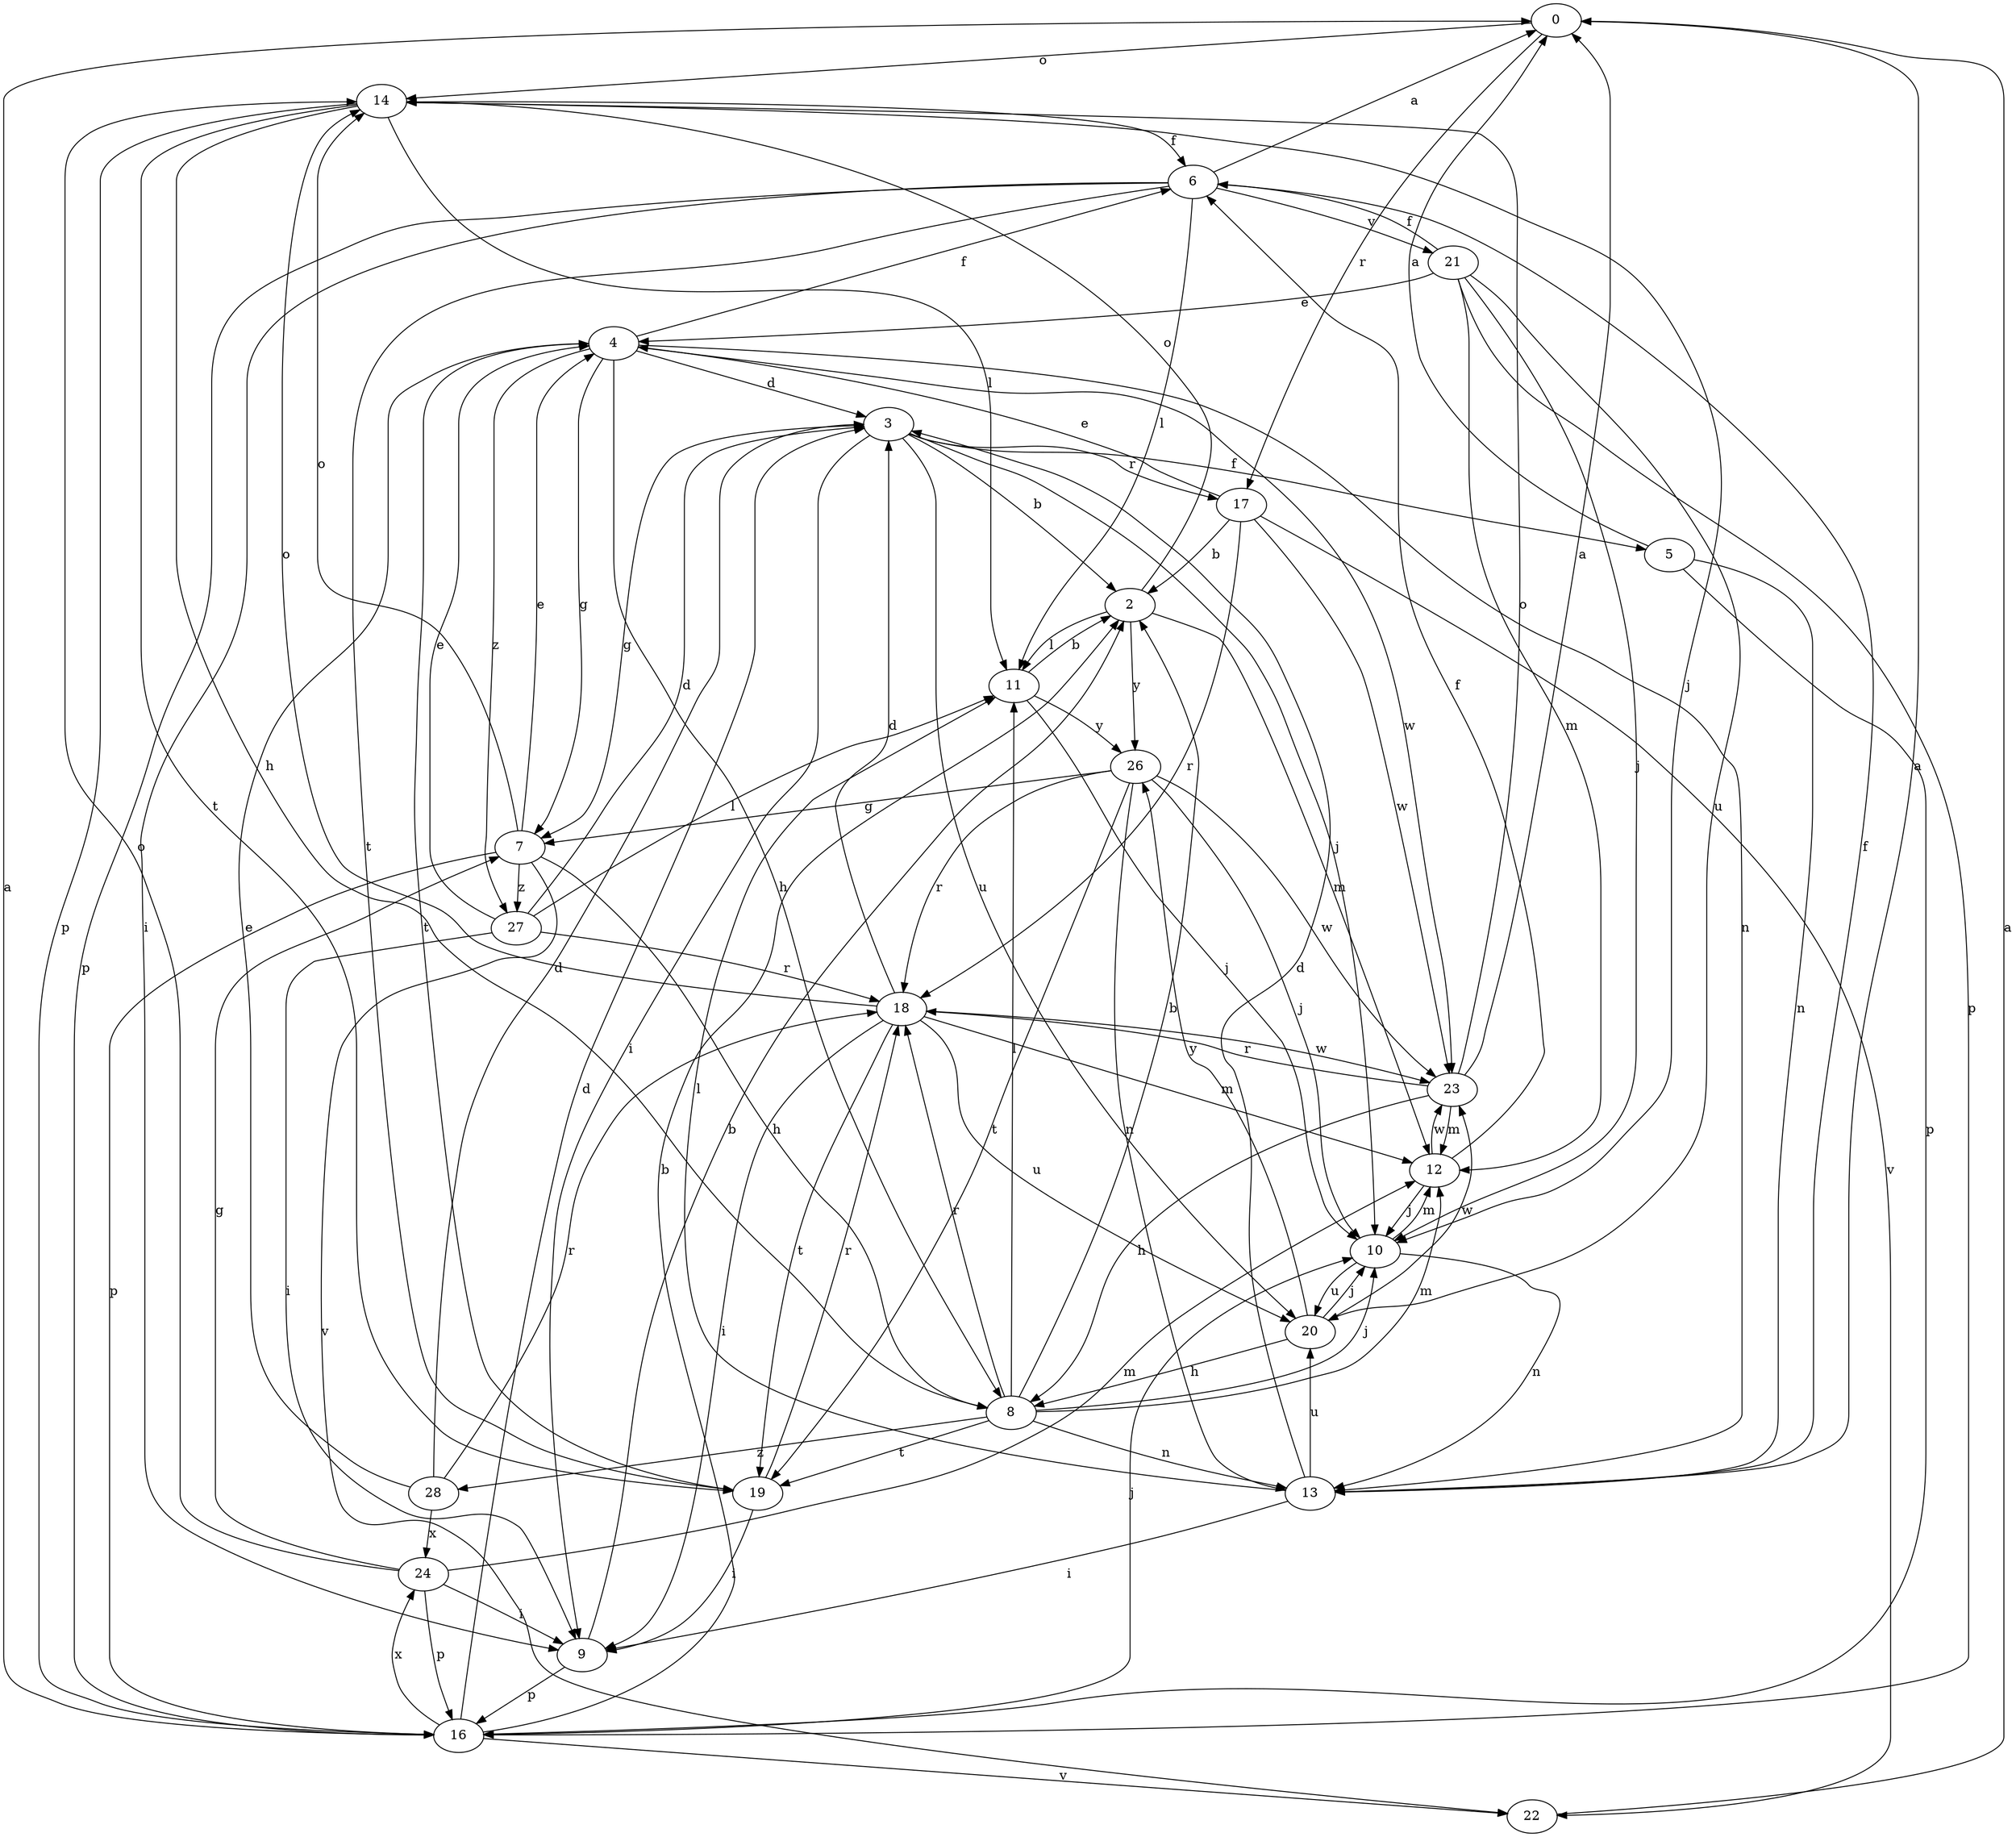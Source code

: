 strict digraph  {
0;
2;
3;
4;
5;
6;
7;
8;
9;
10;
11;
12;
13;
14;
16;
17;
18;
19;
20;
21;
22;
23;
24;
26;
27;
28;
0 -> 14  [label=o];
0 -> 17  [label=r];
2 -> 11  [label=l];
2 -> 12  [label=m];
2 -> 14  [label=o];
2 -> 26  [label=y];
3 -> 2  [label=b];
3 -> 5  [label=f];
3 -> 7  [label=g];
3 -> 9  [label=i];
3 -> 10  [label=j];
3 -> 17  [label=r];
3 -> 20  [label=u];
4 -> 3  [label=d];
4 -> 6  [label=f];
4 -> 7  [label=g];
4 -> 8  [label=h];
4 -> 13  [label=n];
4 -> 19  [label=t];
4 -> 23  [label=w];
4 -> 27  [label=z];
5 -> 0  [label=a];
5 -> 13  [label=n];
5 -> 16  [label=p];
6 -> 0  [label=a];
6 -> 9  [label=i];
6 -> 11  [label=l];
6 -> 16  [label=p];
6 -> 19  [label=t];
6 -> 21  [label=v];
7 -> 4  [label=e];
7 -> 8  [label=h];
7 -> 14  [label=o];
7 -> 16  [label=p];
7 -> 22  [label=v];
7 -> 27  [label=z];
8 -> 2  [label=b];
8 -> 10  [label=j];
8 -> 11  [label=l];
8 -> 12  [label=m];
8 -> 13  [label=n];
8 -> 18  [label=r];
8 -> 19  [label=t];
8 -> 28  [label=z];
9 -> 2  [label=b];
9 -> 16  [label=p];
10 -> 12  [label=m];
10 -> 13  [label=n];
10 -> 20  [label=u];
11 -> 2  [label=b];
11 -> 10  [label=j];
11 -> 26  [label=y];
12 -> 6  [label=f];
12 -> 10  [label=j];
12 -> 23  [label=w];
13 -> 0  [label=a];
13 -> 3  [label=d];
13 -> 6  [label=f];
13 -> 9  [label=i];
13 -> 11  [label=l];
13 -> 20  [label=u];
14 -> 6  [label=f];
14 -> 8  [label=h];
14 -> 10  [label=j];
14 -> 11  [label=l];
14 -> 16  [label=p];
14 -> 19  [label=t];
16 -> 0  [label=a];
16 -> 2  [label=b];
16 -> 3  [label=d];
16 -> 10  [label=j];
16 -> 22  [label=v];
16 -> 24  [label=x];
17 -> 2  [label=b];
17 -> 4  [label=e];
17 -> 18  [label=r];
17 -> 22  [label=v];
17 -> 23  [label=w];
18 -> 3  [label=d];
18 -> 9  [label=i];
18 -> 12  [label=m];
18 -> 14  [label=o];
18 -> 19  [label=t];
18 -> 20  [label=u];
18 -> 23  [label=w];
19 -> 9  [label=i];
19 -> 18  [label=r];
20 -> 8  [label=h];
20 -> 10  [label=j];
20 -> 23  [label=w];
20 -> 26  [label=y];
21 -> 4  [label=e];
21 -> 6  [label=f];
21 -> 10  [label=j];
21 -> 12  [label=m];
21 -> 16  [label=p];
21 -> 20  [label=u];
22 -> 0  [label=a];
23 -> 0  [label=a];
23 -> 8  [label=h];
23 -> 12  [label=m];
23 -> 14  [label=o];
23 -> 18  [label=r];
24 -> 7  [label=g];
24 -> 9  [label=i];
24 -> 12  [label=m];
24 -> 14  [label=o];
24 -> 16  [label=p];
26 -> 7  [label=g];
26 -> 10  [label=j];
26 -> 13  [label=n];
26 -> 18  [label=r];
26 -> 19  [label=t];
26 -> 23  [label=w];
27 -> 3  [label=d];
27 -> 4  [label=e];
27 -> 9  [label=i];
27 -> 11  [label=l];
27 -> 18  [label=r];
28 -> 3  [label=d];
28 -> 4  [label=e];
28 -> 18  [label=r];
28 -> 24  [label=x];
}
